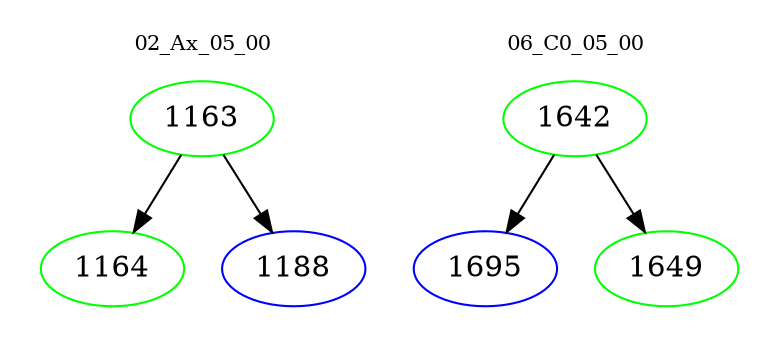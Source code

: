 digraph{
subgraph cluster_0 {
color = white
label = "02_Ax_05_00";
fontsize=10;
T0_1163 [label="1163", color="green"]
T0_1163 -> T0_1164 [color="black"]
T0_1164 [label="1164", color="green"]
T0_1163 -> T0_1188 [color="black"]
T0_1188 [label="1188", color="blue"]
}
subgraph cluster_1 {
color = white
label = "06_C0_05_00";
fontsize=10;
T1_1642 [label="1642", color="green"]
T1_1642 -> T1_1695 [color="black"]
T1_1695 [label="1695", color="blue"]
T1_1642 -> T1_1649 [color="black"]
T1_1649 [label="1649", color="green"]
}
}
